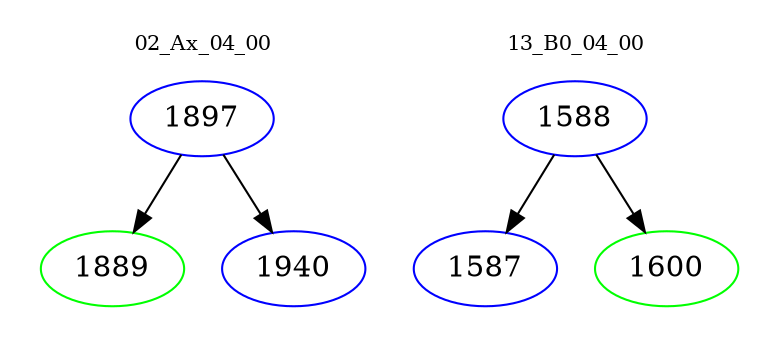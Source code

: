 digraph{
subgraph cluster_0 {
color = white
label = "02_Ax_04_00";
fontsize=10;
T0_1897 [label="1897", color="blue"]
T0_1897 -> T0_1889 [color="black"]
T0_1889 [label="1889", color="green"]
T0_1897 -> T0_1940 [color="black"]
T0_1940 [label="1940", color="blue"]
}
subgraph cluster_1 {
color = white
label = "13_B0_04_00";
fontsize=10;
T1_1588 [label="1588", color="blue"]
T1_1588 -> T1_1587 [color="black"]
T1_1587 [label="1587", color="blue"]
T1_1588 -> T1_1600 [color="black"]
T1_1600 [label="1600", color="green"]
}
}

